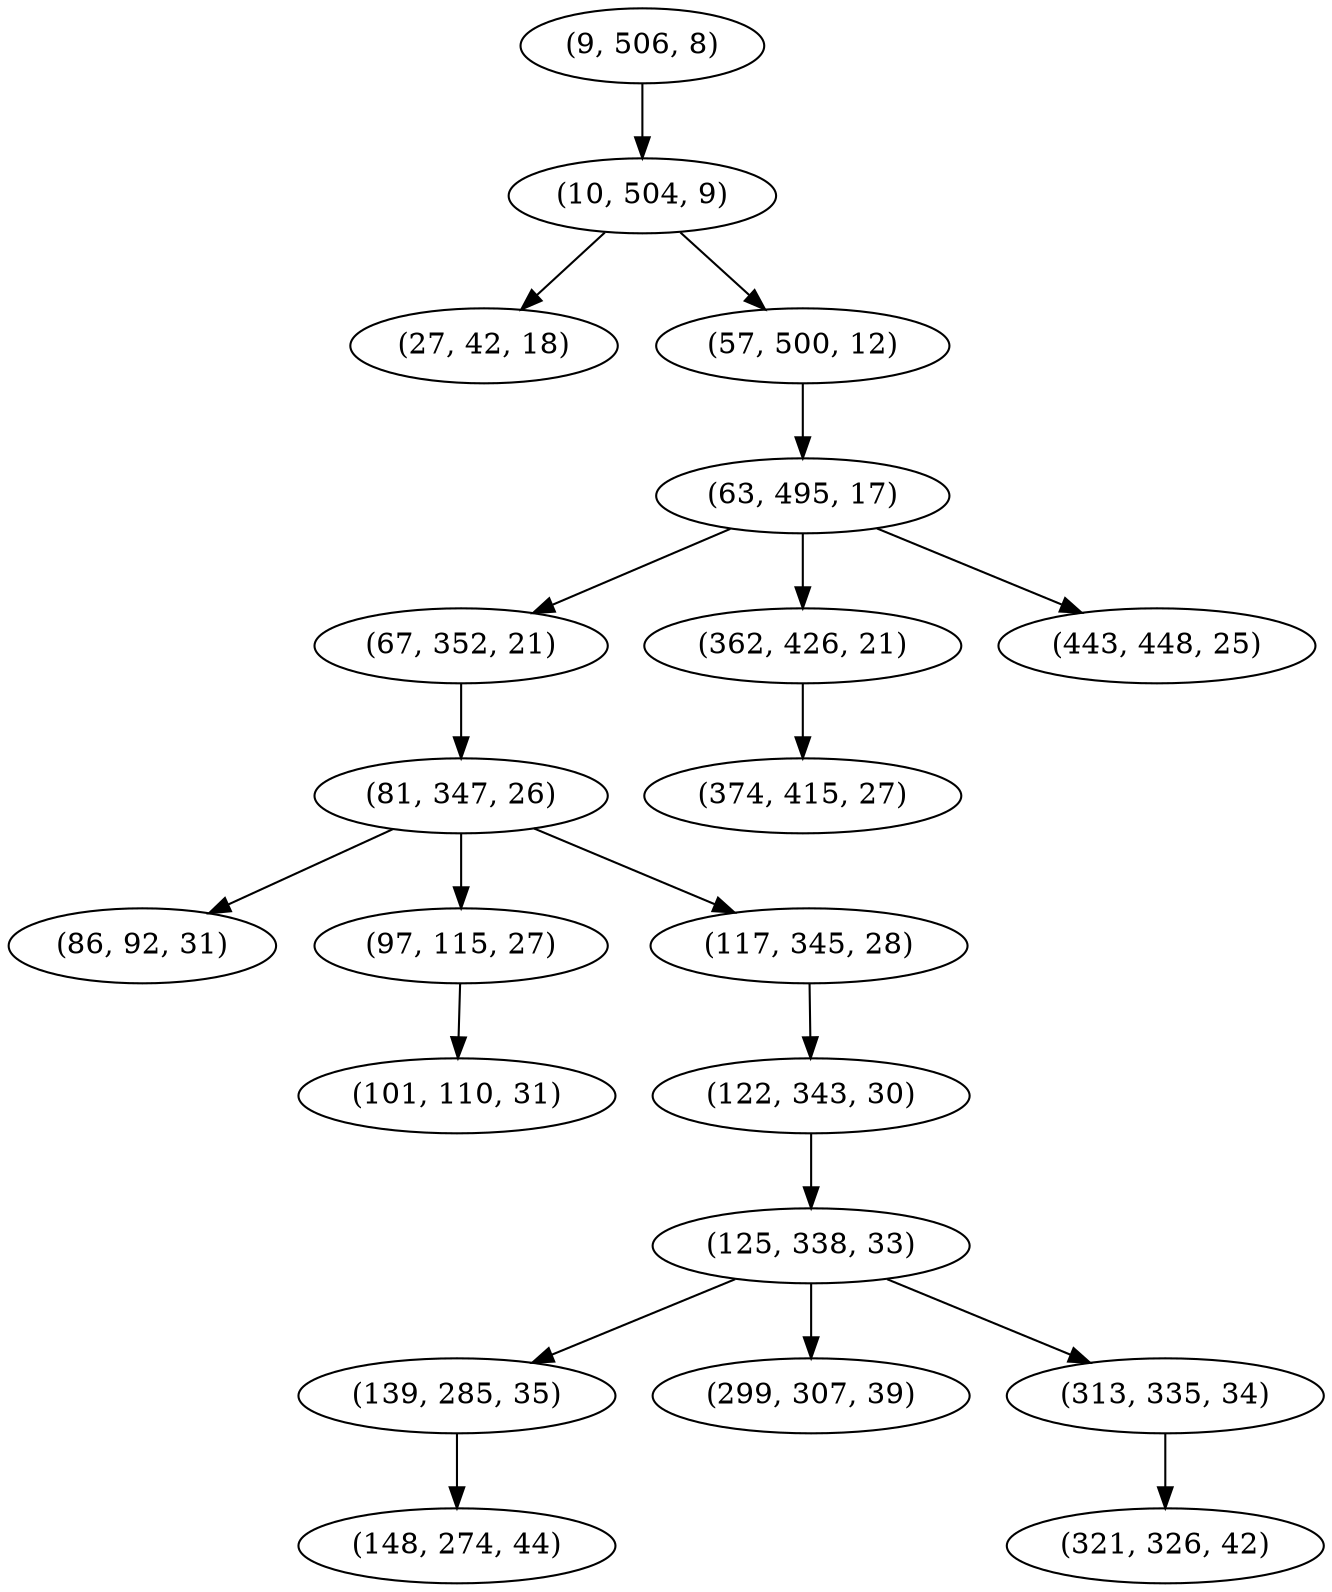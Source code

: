 digraph tree {
    "(9, 506, 8)";
    "(10, 504, 9)";
    "(27, 42, 18)";
    "(57, 500, 12)";
    "(63, 495, 17)";
    "(67, 352, 21)";
    "(81, 347, 26)";
    "(86, 92, 31)";
    "(97, 115, 27)";
    "(101, 110, 31)";
    "(117, 345, 28)";
    "(122, 343, 30)";
    "(125, 338, 33)";
    "(139, 285, 35)";
    "(148, 274, 44)";
    "(299, 307, 39)";
    "(313, 335, 34)";
    "(321, 326, 42)";
    "(362, 426, 21)";
    "(374, 415, 27)";
    "(443, 448, 25)";
    "(9, 506, 8)" -> "(10, 504, 9)";
    "(10, 504, 9)" -> "(27, 42, 18)";
    "(10, 504, 9)" -> "(57, 500, 12)";
    "(57, 500, 12)" -> "(63, 495, 17)";
    "(63, 495, 17)" -> "(67, 352, 21)";
    "(63, 495, 17)" -> "(362, 426, 21)";
    "(63, 495, 17)" -> "(443, 448, 25)";
    "(67, 352, 21)" -> "(81, 347, 26)";
    "(81, 347, 26)" -> "(86, 92, 31)";
    "(81, 347, 26)" -> "(97, 115, 27)";
    "(81, 347, 26)" -> "(117, 345, 28)";
    "(97, 115, 27)" -> "(101, 110, 31)";
    "(117, 345, 28)" -> "(122, 343, 30)";
    "(122, 343, 30)" -> "(125, 338, 33)";
    "(125, 338, 33)" -> "(139, 285, 35)";
    "(125, 338, 33)" -> "(299, 307, 39)";
    "(125, 338, 33)" -> "(313, 335, 34)";
    "(139, 285, 35)" -> "(148, 274, 44)";
    "(313, 335, 34)" -> "(321, 326, 42)";
    "(362, 426, 21)" -> "(374, 415, 27)";
}
